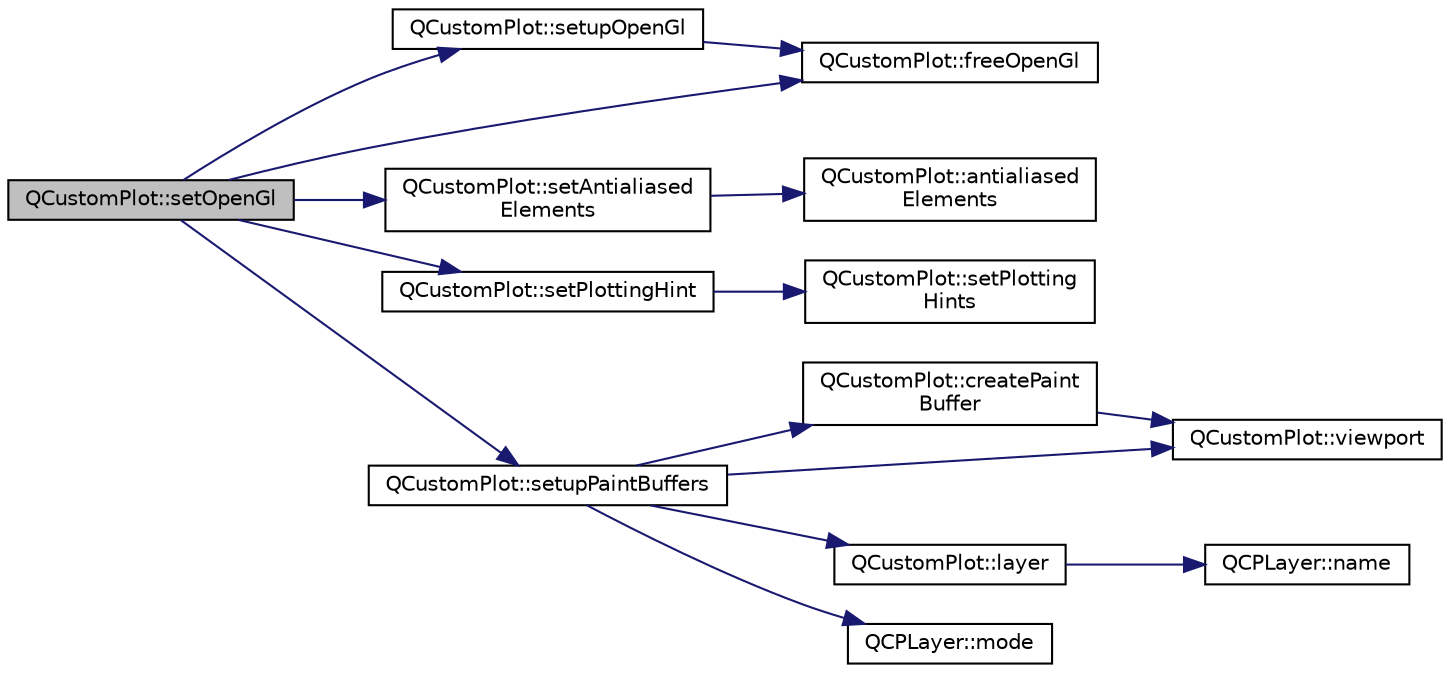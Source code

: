 digraph "QCustomPlot::setOpenGl"
{
  edge [fontname="Helvetica",fontsize="10",labelfontname="Helvetica",labelfontsize="10"];
  node [fontname="Helvetica",fontsize="10",shape=record];
  rankdir="LR";
  Node1288 [label="QCustomPlot::setOpenGl",height=0.2,width=0.4,color="black", fillcolor="grey75", style="filled", fontcolor="black"];
  Node1288 -> Node1289 [color="midnightblue",fontsize="10",style="solid",fontname="Helvetica"];
  Node1289 [label="QCustomPlot::setupOpenGl",height=0.2,width=0.4,color="black", fillcolor="white", style="filled",URL="$class_q_custom_plot.html#a8954c4667c51070ff4e9b02d858fd190"];
  Node1289 -> Node1290 [color="midnightblue",fontsize="10",style="solid",fontname="Helvetica"];
  Node1290 [label="QCustomPlot::freeOpenGl",height=0.2,width=0.4,color="black", fillcolor="white", style="filled",URL="$class_q_custom_plot.html#aaa3073362074581a7b5905726b4a0067"];
  Node1288 -> Node1291 [color="midnightblue",fontsize="10",style="solid",fontname="Helvetica"];
  Node1291 [label="QCustomPlot::setAntialiased\lElements",height=0.2,width=0.4,color="black", fillcolor="white", style="filled",URL="$class_q_custom_plot.html#af6f91e5eab1be85f67c556e98c3745e8"];
  Node1291 -> Node1292 [color="midnightblue",fontsize="10",style="solid",fontname="Helvetica"];
  Node1292 [label="QCustomPlot::antialiased\lElements",height=0.2,width=0.4,color="black", fillcolor="white", style="filled",URL="$class_q_custom_plot.html#a631762eb183aceecee73d30e108641ee"];
  Node1288 -> Node1293 [color="midnightblue",fontsize="10",style="solid",fontname="Helvetica"];
  Node1293 [label="QCustomPlot::setPlottingHint",height=0.2,width=0.4,color="black", fillcolor="white", style="filled",URL="$class_q_custom_plot.html#a3b7c97bb6c16464e9e15190c07abe9a9"];
  Node1293 -> Node1294 [color="midnightblue",fontsize="10",style="solid",fontname="Helvetica"];
  Node1294 [label="QCustomPlot::setPlotting\lHints",height=0.2,width=0.4,color="black", fillcolor="white", style="filled",URL="$class_q_custom_plot.html#a94a33cbdadbbac5934843508bcfc210d"];
  Node1288 -> Node1290 [color="midnightblue",fontsize="10",style="solid",fontname="Helvetica"];
  Node1288 -> Node1295 [color="midnightblue",fontsize="10",style="solid",fontname="Helvetica"];
  Node1295 [label="QCustomPlot::setupPaintBuffers",height=0.2,width=0.4,color="black", fillcolor="white", style="filled",URL="$class_q_custom_plot.html#a2685341f7242c3882f4cc5e379308d71"];
  Node1295 -> Node1296 [color="midnightblue",fontsize="10",style="solid",fontname="Helvetica"];
  Node1296 [label="QCustomPlot::createPaint\lBuffer",height=0.2,width=0.4,color="black", fillcolor="white", style="filled",URL="$class_q_custom_plot.html#a943b57596a1adf7f0e75c3b50e407ae6"];
  Node1296 -> Node1297 [color="midnightblue",fontsize="10",style="solid",fontname="Helvetica"];
  Node1297 [label="QCustomPlot::viewport",height=0.2,width=0.4,color="black", fillcolor="white", style="filled",URL="$class_q_custom_plot.html#a19842409b18f556b256d05e97fffc670"];
  Node1295 -> Node1298 [color="midnightblue",fontsize="10",style="solid",fontname="Helvetica"];
  Node1298 [label="QCustomPlot::layer",height=0.2,width=0.4,color="black", fillcolor="white", style="filled",URL="$class_q_custom_plot.html#a0a96244e7773b242ef23c32b7bdfb159"];
  Node1298 -> Node1299 [color="midnightblue",fontsize="10",style="solid",fontname="Helvetica"];
  Node1299 [label="QCPLayer::name",height=0.2,width=0.4,color="black", fillcolor="white", style="filled",URL="$class_q_c_p_layer.html#a37806f662b50b588fb1029a14fc5ef50"];
  Node1295 -> Node1300 [color="midnightblue",fontsize="10",style="solid",fontname="Helvetica"];
  Node1300 [label="QCPLayer::mode",height=0.2,width=0.4,color="black", fillcolor="white", style="filled",URL="$class_q_c_p_layer.html#a44ae50b011b19f3dd46a38d8e2e2c1b6"];
  Node1295 -> Node1297 [color="midnightblue",fontsize="10",style="solid",fontname="Helvetica"];
}
